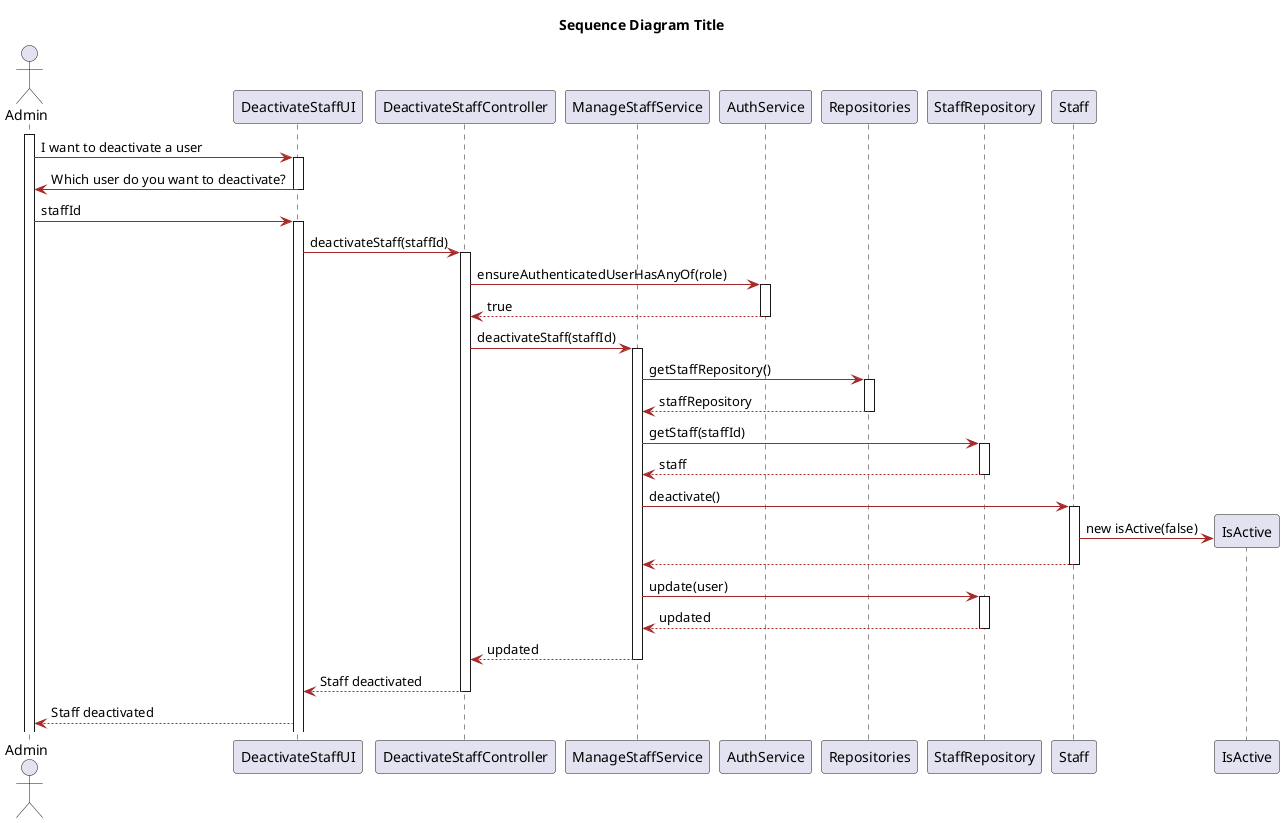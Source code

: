 @startuml
title Sequence Diagram Title
skinparam classAttributeIconSize 0

skinparam class {
    LifeLineBorderColor DodgerBlue
    LifeLineBackgroundColor APPLICATION
    BackgroundColor LemonChiffon
    ArrowColor Brown
    BorderColor SaddleBrown
}

skinparam packageStyle rectangle

skinparam card {
    LifeLineBorderColor DodgerBlue
    LifeLineBackgroundColor APPLICATION
    BackgroundColor LemonChiffon
    ArrowColor Brown
    BorderColor SaddleBrown
}

actor Admin
participant "DeactivateStaffUI" as UI
participant "DeactivateStaffController" as Controller
participant "ManageStaffService" as userS
participant "AuthService" as auth
participant "Repositories" as Repositories
participant "StaffRepository" as userR
participant "Staff" as user
participant "IsActive" as status

activate Admin
Admin -> UI: I want to deactivate a user 
activate UI
UI -> Admin : Which user do you want to deactivate?
deactivate UI
Admin -> UI : staffId
activate UI
UI -> Controller: deactivateStaff(staffId)
activate Controller
Controller -> auth: ensureAuthenticatedUserHasAnyOf(role)
activate auth
auth --> Controller:  true
deactivate auth
Controller -> userS : deactivateStaff(staffId)
activate userS
userS -> Repositories : getStaffRepository()
activate Repositories
Repositories --> userS : staffRepository
deactivate Repositories
userS -> userR : getStaff(staffId)
activate userR
userR --> userS : staff
deactivate userR
userS -> user : deactivate()
activate user
user -> status**: new isActive(false)
user--> userS 
deactivate user
userS -> userR : update(user)
activate userR
userR --> userS : updated
deactivate userR
userS --> Controller : updated
deactivate userS
Controller --> UI : Staff deactivated
deactivate Controller
UI --> Admin : Staff deactivated











@enduml